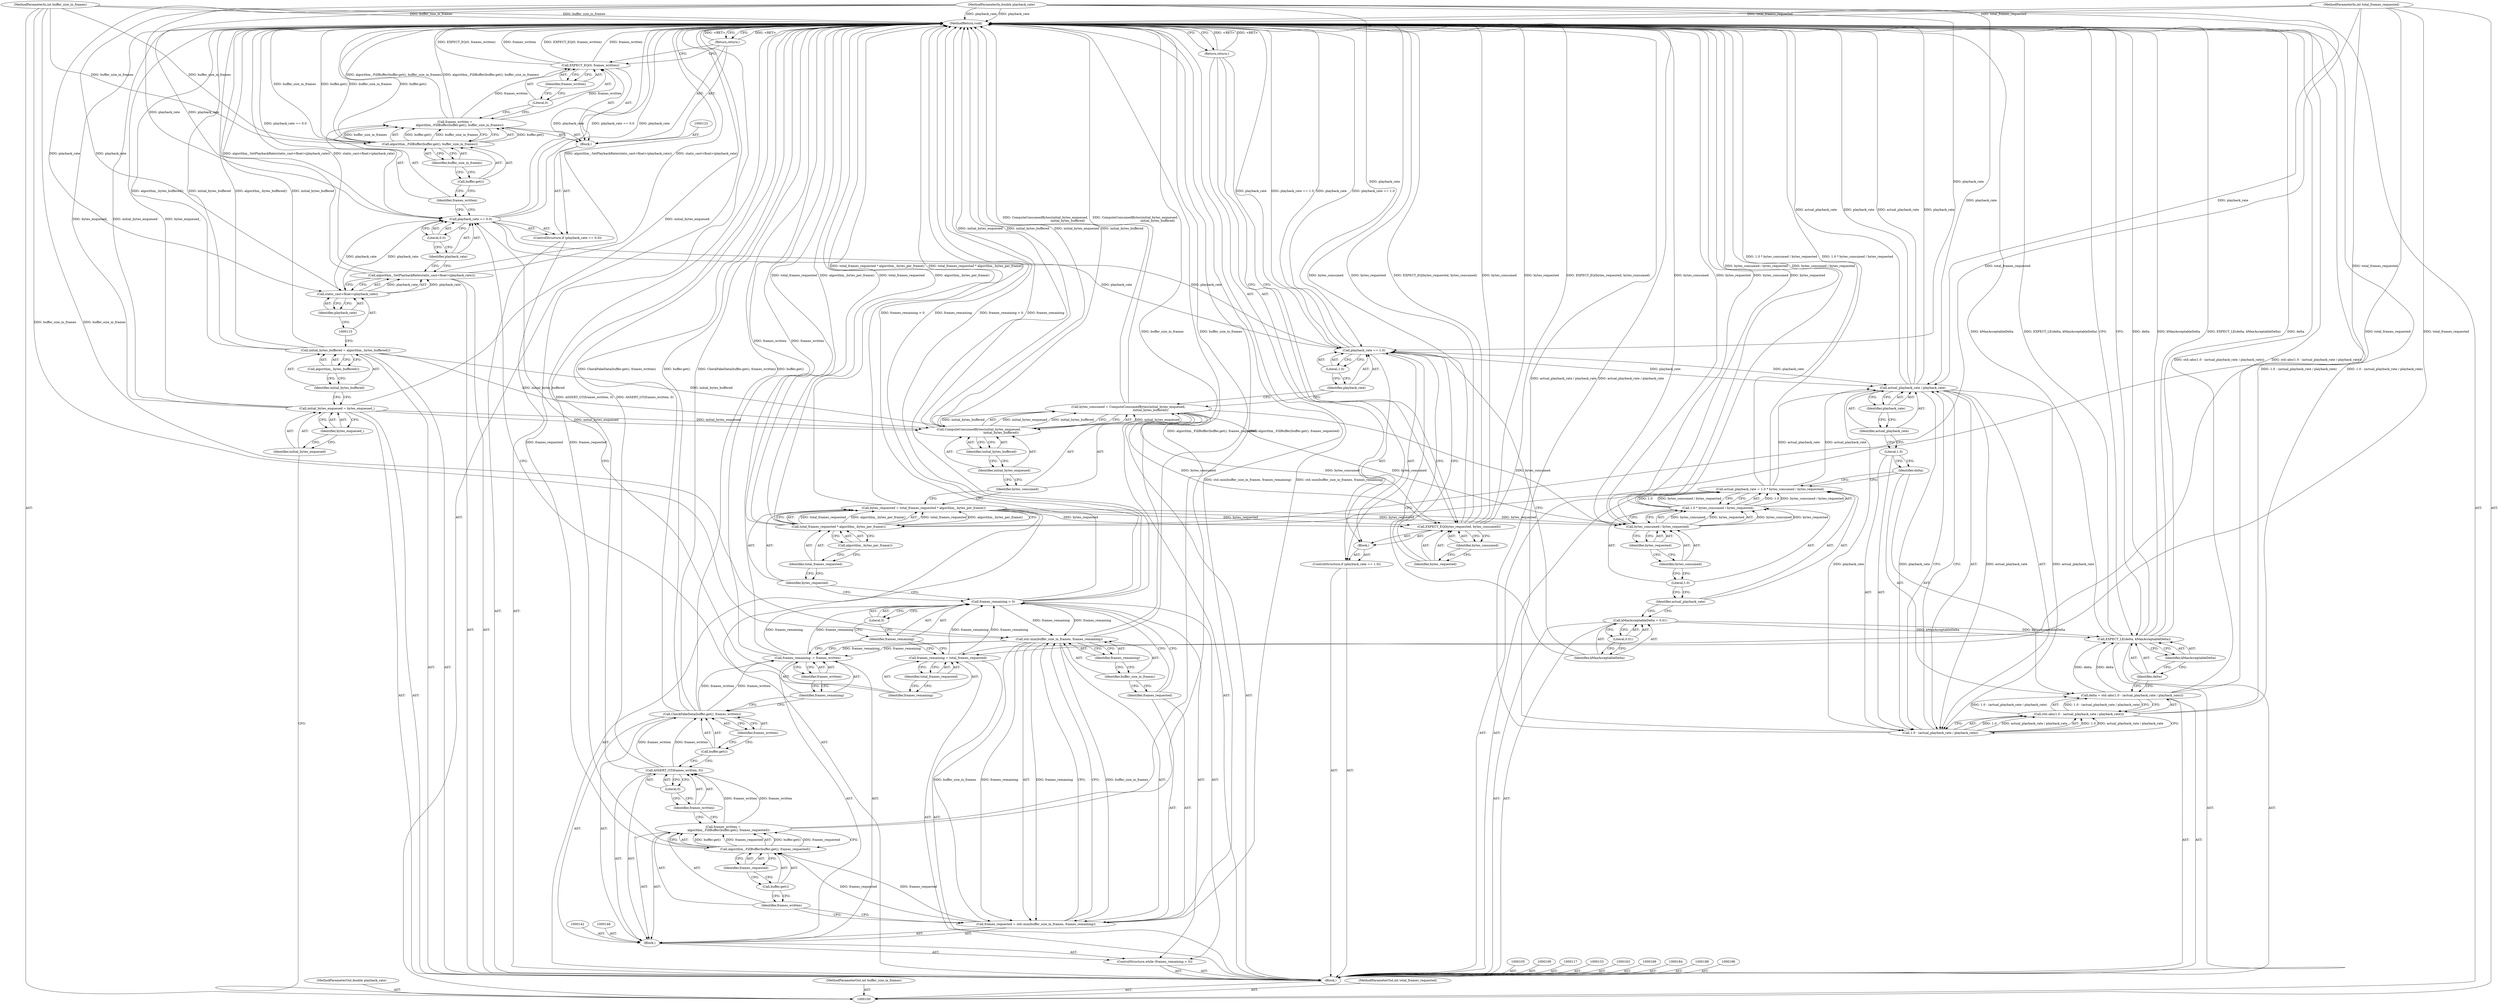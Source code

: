 digraph "0_Chrome_802ecdb9cee0d66fe546bdf24e98150f8f716ad8_8" {
"1000208" [label="(MethodReturn,void)"];
"1000101" [label="(MethodParameterIn,double playback_rate)"];
"1000308" [label="(MethodParameterOut,double playback_rate)"];
"1000121" [label="(Literal,0.0)"];
"1000118" [label="(ControlStructure,if (playback_rate == 0.0))"];
"1000119" [label="(Call,playback_rate == 0.0)"];
"1000120" [label="(Identifier,playback_rate)"];
"1000124" [label="(Call,frames_written =\n          algorithm_.FillBuffer(buffer.get(), buffer_size_in_frames))"];
"1000125" [label="(Identifier,frames_written)"];
"1000122" [label="(Block,)"];
"1000126" [label="(Call,algorithm_.FillBuffer(buffer.get(), buffer_size_in_frames))"];
"1000127" [label="(Call,buffer.get())"];
"1000128" [label="(Identifier,buffer_size_in_frames)"];
"1000130" [label="(Literal,0)"];
"1000131" [label="(Identifier,frames_written)"];
"1000129" [label="(Call,EXPECT_EQ(0, frames_written))"];
"1000132" [label="(Return,return;)"];
"1000136" [label="(Identifier,total_frames_requested)"];
"1000134" [label="(Call,frames_remaining = total_frames_requested)"];
"1000135" [label="(Identifier,frames_remaining)"];
"1000102" [label="(MethodParameterIn,int buffer_size_in_frames)"];
"1000309" [label="(MethodParameterOut,int buffer_size_in_frames)"];
"1000138" [label="(Call,frames_remaining > 0)"];
"1000139" [label="(Identifier,frames_remaining)"];
"1000140" [label="(Literal,0)"];
"1000137" [label="(ControlStructure,while (frames_remaining > 0))"];
"1000143" [label="(Call,frames_requested = std::min(buffer_size_in_frames, frames_remaining))"];
"1000144" [label="(Identifier,frames_requested)"];
"1000145" [label="(Call,std::min(buffer_size_in_frames, frames_remaining))"];
"1000146" [label="(Identifier,buffer_size_in_frames)"];
"1000147" [label="(Identifier,frames_remaining)"];
"1000149" [label="(Call,frames_written =\n           algorithm_.FillBuffer(buffer.get(), frames_requested))"];
"1000150" [label="(Identifier,frames_written)"];
"1000141" [label="(Block,)"];
"1000151" [label="(Call,algorithm_.FillBuffer(buffer.get(), frames_requested))"];
"1000152" [label="(Call,buffer.get())"];
"1000153" [label="(Identifier,frames_requested)"];
"1000155" [label="(Identifier,frames_written)"];
"1000156" [label="(Literal,0)"];
"1000154" [label="(Call,ASSERT_GT(frames_written, 0))"];
"1000158" [label="(Call,buffer.get())"];
"1000159" [label="(Identifier,frames_written)"];
"1000157" [label="(Call,CheckFakeData(buffer.get(), frames_written))"];
"1000162" [label="(Identifier,frames_written)"];
"1000160" [label="(Call,frames_remaining -= frames_written)"];
"1000161" [label="(Identifier,frames_remaining)"];
"1000166" [label="(Call,total_frames_requested * algorithm_.bytes_per_frame())"];
"1000167" [label="(Identifier,total_frames_requested)"];
"1000168" [label="(Call,algorithm_.bytes_per_frame())"];
"1000164" [label="(Call,bytes_requested = total_frames_requested * algorithm_.bytes_per_frame())"];
"1000165" [label="(Identifier,bytes_requested)"];
"1000103" [label="(MethodParameterIn,int total_frames_requested)"];
"1000310" [label="(MethodParameterOut,int total_frames_requested)"];
"1000104" [label="(Block,)"];
"1000172" [label="(Call,ComputeConsumedBytes(initial_bytes_enqueued,\n                                              initial_bytes_buffered))"];
"1000173" [label="(Identifier,initial_bytes_enqueued)"];
"1000170" [label="(Call,bytes_consumed = ComputeConsumedBytes(initial_bytes_enqueued,\n                                              initial_bytes_buffered))"];
"1000171" [label="(Identifier,bytes_consumed)"];
"1000174" [label="(Identifier,initial_bytes_buffered)"];
"1000178" [label="(Literal,1.0)"];
"1000179" [label="(Block,)"];
"1000175" [label="(ControlStructure,if (playback_rate == 1.0))"];
"1000176" [label="(Call,playback_rate == 1.0)"];
"1000177" [label="(Identifier,playback_rate)"];
"1000181" [label="(Identifier,bytes_requested)"];
"1000182" [label="(Identifier,bytes_consumed)"];
"1000180" [label="(Call,EXPECT_EQ(bytes_requested, bytes_consumed))"];
"1000183" [label="(Return,return;)"];
"1000185" [label="(Call,kMaxAcceptableDelta = 0.01)"];
"1000186" [label="(Identifier,kMaxAcceptableDelta)"];
"1000187" [label="(Literal,0.01)"];
"1000189" [label="(Call,actual_playback_rate = 1.0 * bytes_consumed / bytes_requested)"];
"1000190" [label="(Identifier,actual_playback_rate)"];
"1000191" [label="(Call,1.0 * bytes_consumed / bytes_requested)"];
"1000192" [label="(Literal,1.0)"];
"1000193" [label="(Call,bytes_consumed / bytes_requested)"];
"1000194" [label="(Identifier,bytes_consumed)"];
"1000195" [label="(Identifier,bytes_requested)"];
"1000108" [label="(Identifier,bytes_enqueued_)"];
"1000106" [label="(Call,initial_bytes_enqueued = bytes_enqueued_)"];
"1000107" [label="(Identifier,initial_bytes_enqueued)"];
"1000197" [label="(Call,delta = std::abs(1.0 - (actual_playback_rate / playback_rate)))"];
"1000198" [label="(Identifier,delta)"];
"1000199" [label="(Call,std::abs(1.0 - (actual_playback_rate / playback_rate)))"];
"1000200" [label="(Call,1.0 - (actual_playback_rate / playback_rate))"];
"1000201" [label="(Literal,1.0)"];
"1000202" [label="(Call,actual_playback_rate / playback_rate)"];
"1000203" [label="(Identifier,actual_playback_rate)"];
"1000204" [label="(Identifier,playback_rate)"];
"1000206" [label="(Identifier,delta)"];
"1000207" [label="(Identifier,kMaxAcceptableDelta)"];
"1000205" [label="(Call,EXPECT_LE(delta, kMaxAcceptableDelta))"];
"1000112" [label="(Call,algorithm_.bytes_buffered())"];
"1000110" [label="(Call,initial_bytes_buffered = algorithm_.bytes_buffered())"];
"1000111" [label="(Identifier,initial_bytes_buffered)"];
"1000114" [label="(Call,static_cast<float>(playback_rate))"];
"1000113" [label="(Call,algorithm_.SetPlaybackRate(static_cast<float>(playback_rate)))"];
"1000116" [label="(Identifier,playback_rate)"];
"1000208" -> "1000100"  [label="AST: "];
"1000208" -> "1000132"  [label="CFG: "];
"1000208" -> "1000183"  [label="CFG: "];
"1000208" -> "1000205"  [label="CFG: "];
"1000132" -> "1000208"  [label="DDG: <RET>"];
"1000180" -> "1000208"  [label="DDG: bytes_consumed"];
"1000180" -> "1000208"  [label="DDG: bytes_requested"];
"1000180" -> "1000208"  [label="DDG: EXPECT_EQ(bytes_requested, bytes_consumed)"];
"1000170" -> "1000208"  [label="DDG: ComputeConsumedBytes(initial_bytes_enqueued,\n                                              initial_bytes_buffered)"];
"1000193" -> "1000208"  [label="DDG: bytes_consumed"];
"1000193" -> "1000208"  [label="DDG: bytes_requested"];
"1000106" -> "1000208"  [label="DDG: bytes_enqueued_"];
"1000106" -> "1000208"  [label="DDG: initial_bytes_enqueued"];
"1000154" -> "1000208"  [label="DDG: ASSERT_GT(frames_written, 0)"];
"1000110" -> "1000208"  [label="DDG: initial_bytes_buffered"];
"1000110" -> "1000208"  [label="DDG: algorithm_.bytes_buffered()"];
"1000166" -> "1000208"  [label="DDG: algorithm_.bytes_per_frame()"];
"1000166" -> "1000208"  [label="DDG: total_frames_requested"];
"1000124" -> "1000208"  [label="DDG: algorithm_.FillBuffer(buffer.get(), buffer_size_in_frames)"];
"1000149" -> "1000208"  [label="DDG: algorithm_.FillBuffer(buffer.get(), frames_requested)"];
"1000199" -> "1000208"  [label="DDG: 1.0 - (actual_playback_rate / playback_rate)"];
"1000157" -> "1000208"  [label="DDG: CheckFakeData(buffer.get(), frames_written)"];
"1000157" -> "1000208"  [label="DDG: buffer.get()"];
"1000113" -> "1000208"  [label="DDG: static_cast<float>(playback_rate)"];
"1000113" -> "1000208"  [label="DDG: algorithm_.SetPlaybackRate(static_cast<float>(playback_rate))"];
"1000205" -> "1000208"  [label="DDG: delta"];
"1000205" -> "1000208"  [label="DDG: kMaxAcceptableDelta"];
"1000205" -> "1000208"  [label="DDG: EXPECT_LE(delta, kMaxAcceptableDelta)"];
"1000138" -> "1000208"  [label="DDG: frames_remaining"];
"1000138" -> "1000208"  [label="DDG: frames_remaining > 0"];
"1000164" -> "1000208"  [label="DDG: total_frames_requested * algorithm_.bytes_per_frame()"];
"1000129" -> "1000208"  [label="DDG: EXPECT_EQ(0, frames_written)"];
"1000129" -> "1000208"  [label="DDG: frames_written"];
"1000103" -> "1000208"  [label="DDG: total_frames_requested"];
"1000189" -> "1000208"  [label="DDG: 1.0 * bytes_consumed / bytes_requested"];
"1000202" -> "1000208"  [label="DDG: actual_playback_rate"];
"1000202" -> "1000208"  [label="DDG: playback_rate"];
"1000176" -> "1000208"  [label="DDG: playback_rate == 1.0"];
"1000176" -> "1000208"  [label="DDG: playback_rate"];
"1000126" -> "1000208"  [label="DDG: buffer.get()"];
"1000126" -> "1000208"  [label="DDG: buffer_size_in_frames"];
"1000151" -> "1000208"  [label="DDG: frames_requested"];
"1000102" -> "1000208"  [label="DDG: buffer_size_in_frames"];
"1000197" -> "1000208"  [label="DDG: std::abs(1.0 - (actual_playback_rate / playback_rate))"];
"1000191" -> "1000208"  [label="DDG: bytes_consumed / bytes_requested"];
"1000101" -> "1000208"  [label="DDG: playback_rate"];
"1000119" -> "1000208"  [label="DDG: playback_rate"];
"1000119" -> "1000208"  [label="DDG: playback_rate == 0.0"];
"1000172" -> "1000208"  [label="DDG: initial_bytes_enqueued"];
"1000172" -> "1000208"  [label="DDG: initial_bytes_buffered"];
"1000143" -> "1000208"  [label="DDG: std::min(buffer_size_in_frames, frames_remaining)"];
"1000160" -> "1000208"  [label="DDG: frames_written"];
"1000145" -> "1000208"  [label="DDG: buffer_size_in_frames"];
"1000200" -> "1000208"  [label="DDG: actual_playback_rate / playback_rate"];
"1000183" -> "1000208"  [label="DDG: <RET>"];
"1000101" -> "1000100"  [label="AST: "];
"1000101" -> "1000208"  [label="DDG: playback_rate"];
"1000101" -> "1000114"  [label="DDG: playback_rate"];
"1000101" -> "1000119"  [label="DDG: playback_rate"];
"1000101" -> "1000176"  [label="DDG: playback_rate"];
"1000101" -> "1000202"  [label="DDG: playback_rate"];
"1000308" -> "1000100"  [label="AST: "];
"1000121" -> "1000119"  [label="AST: "];
"1000121" -> "1000120"  [label="CFG: "];
"1000119" -> "1000121"  [label="CFG: "];
"1000118" -> "1000104"  [label="AST: "];
"1000119" -> "1000118"  [label="AST: "];
"1000122" -> "1000118"  [label="AST: "];
"1000119" -> "1000118"  [label="AST: "];
"1000119" -> "1000121"  [label="CFG: "];
"1000120" -> "1000119"  [label="AST: "];
"1000121" -> "1000119"  [label="AST: "];
"1000125" -> "1000119"  [label="CFG: "];
"1000135" -> "1000119"  [label="CFG: "];
"1000119" -> "1000208"  [label="DDG: playback_rate"];
"1000119" -> "1000208"  [label="DDG: playback_rate == 0.0"];
"1000114" -> "1000119"  [label="DDG: playback_rate"];
"1000101" -> "1000119"  [label="DDG: playback_rate"];
"1000119" -> "1000176"  [label="DDG: playback_rate"];
"1000120" -> "1000119"  [label="AST: "];
"1000120" -> "1000113"  [label="CFG: "];
"1000121" -> "1000120"  [label="CFG: "];
"1000124" -> "1000122"  [label="AST: "];
"1000124" -> "1000126"  [label="CFG: "];
"1000125" -> "1000124"  [label="AST: "];
"1000126" -> "1000124"  [label="AST: "];
"1000130" -> "1000124"  [label="CFG: "];
"1000124" -> "1000208"  [label="DDG: algorithm_.FillBuffer(buffer.get(), buffer_size_in_frames)"];
"1000126" -> "1000124"  [label="DDG: buffer.get()"];
"1000126" -> "1000124"  [label="DDG: buffer_size_in_frames"];
"1000124" -> "1000129"  [label="DDG: frames_written"];
"1000125" -> "1000124"  [label="AST: "];
"1000125" -> "1000119"  [label="CFG: "];
"1000127" -> "1000125"  [label="CFG: "];
"1000122" -> "1000118"  [label="AST: "];
"1000123" -> "1000122"  [label="AST: "];
"1000124" -> "1000122"  [label="AST: "];
"1000129" -> "1000122"  [label="AST: "];
"1000132" -> "1000122"  [label="AST: "];
"1000126" -> "1000124"  [label="AST: "];
"1000126" -> "1000128"  [label="CFG: "];
"1000127" -> "1000126"  [label="AST: "];
"1000128" -> "1000126"  [label="AST: "];
"1000124" -> "1000126"  [label="CFG: "];
"1000126" -> "1000208"  [label="DDG: buffer.get()"];
"1000126" -> "1000208"  [label="DDG: buffer_size_in_frames"];
"1000126" -> "1000124"  [label="DDG: buffer.get()"];
"1000126" -> "1000124"  [label="DDG: buffer_size_in_frames"];
"1000102" -> "1000126"  [label="DDG: buffer_size_in_frames"];
"1000127" -> "1000126"  [label="AST: "];
"1000127" -> "1000125"  [label="CFG: "];
"1000128" -> "1000127"  [label="CFG: "];
"1000128" -> "1000126"  [label="AST: "];
"1000128" -> "1000127"  [label="CFG: "];
"1000126" -> "1000128"  [label="CFG: "];
"1000130" -> "1000129"  [label="AST: "];
"1000130" -> "1000124"  [label="CFG: "];
"1000131" -> "1000130"  [label="CFG: "];
"1000131" -> "1000129"  [label="AST: "];
"1000131" -> "1000130"  [label="CFG: "];
"1000129" -> "1000131"  [label="CFG: "];
"1000129" -> "1000122"  [label="AST: "];
"1000129" -> "1000131"  [label="CFG: "];
"1000130" -> "1000129"  [label="AST: "];
"1000131" -> "1000129"  [label="AST: "];
"1000132" -> "1000129"  [label="CFG: "];
"1000129" -> "1000208"  [label="DDG: EXPECT_EQ(0, frames_written)"];
"1000129" -> "1000208"  [label="DDG: frames_written"];
"1000124" -> "1000129"  [label="DDG: frames_written"];
"1000132" -> "1000122"  [label="AST: "];
"1000132" -> "1000129"  [label="CFG: "];
"1000208" -> "1000132"  [label="CFG: "];
"1000132" -> "1000208"  [label="DDG: <RET>"];
"1000136" -> "1000134"  [label="AST: "];
"1000136" -> "1000135"  [label="CFG: "];
"1000134" -> "1000136"  [label="CFG: "];
"1000134" -> "1000104"  [label="AST: "];
"1000134" -> "1000136"  [label="CFG: "];
"1000135" -> "1000134"  [label="AST: "];
"1000136" -> "1000134"  [label="AST: "];
"1000139" -> "1000134"  [label="CFG: "];
"1000103" -> "1000134"  [label="DDG: total_frames_requested"];
"1000134" -> "1000138"  [label="DDG: frames_remaining"];
"1000135" -> "1000134"  [label="AST: "];
"1000135" -> "1000119"  [label="CFG: "];
"1000136" -> "1000135"  [label="CFG: "];
"1000102" -> "1000100"  [label="AST: "];
"1000102" -> "1000208"  [label="DDG: buffer_size_in_frames"];
"1000102" -> "1000126"  [label="DDG: buffer_size_in_frames"];
"1000102" -> "1000145"  [label="DDG: buffer_size_in_frames"];
"1000309" -> "1000100"  [label="AST: "];
"1000138" -> "1000137"  [label="AST: "];
"1000138" -> "1000140"  [label="CFG: "];
"1000139" -> "1000138"  [label="AST: "];
"1000140" -> "1000138"  [label="AST: "];
"1000144" -> "1000138"  [label="CFG: "];
"1000165" -> "1000138"  [label="CFG: "];
"1000138" -> "1000208"  [label="DDG: frames_remaining"];
"1000138" -> "1000208"  [label="DDG: frames_remaining > 0"];
"1000134" -> "1000138"  [label="DDG: frames_remaining"];
"1000160" -> "1000138"  [label="DDG: frames_remaining"];
"1000138" -> "1000145"  [label="DDG: frames_remaining"];
"1000139" -> "1000138"  [label="AST: "];
"1000139" -> "1000160"  [label="CFG: "];
"1000139" -> "1000134"  [label="CFG: "];
"1000140" -> "1000139"  [label="CFG: "];
"1000140" -> "1000138"  [label="AST: "];
"1000140" -> "1000139"  [label="CFG: "];
"1000138" -> "1000140"  [label="CFG: "];
"1000137" -> "1000104"  [label="AST: "];
"1000138" -> "1000137"  [label="AST: "];
"1000141" -> "1000137"  [label="AST: "];
"1000143" -> "1000141"  [label="AST: "];
"1000143" -> "1000145"  [label="CFG: "];
"1000144" -> "1000143"  [label="AST: "];
"1000145" -> "1000143"  [label="AST: "];
"1000150" -> "1000143"  [label="CFG: "];
"1000143" -> "1000208"  [label="DDG: std::min(buffer_size_in_frames, frames_remaining)"];
"1000145" -> "1000143"  [label="DDG: buffer_size_in_frames"];
"1000145" -> "1000143"  [label="DDG: frames_remaining"];
"1000143" -> "1000151"  [label="DDG: frames_requested"];
"1000144" -> "1000143"  [label="AST: "];
"1000144" -> "1000138"  [label="CFG: "];
"1000146" -> "1000144"  [label="CFG: "];
"1000145" -> "1000143"  [label="AST: "];
"1000145" -> "1000147"  [label="CFG: "];
"1000146" -> "1000145"  [label="AST: "];
"1000147" -> "1000145"  [label="AST: "];
"1000143" -> "1000145"  [label="CFG: "];
"1000145" -> "1000208"  [label="DDG: buffer_size_in_frames"];
"1000145" -> "1000143"  [label="DDG: buffer_size_in_frames"];
"1000145" -> "1000143"  [label="DDG: frames_remaining"];
"1000102" -> "1000145"  [label="DDG: buffer_size_in_frames"];
"1000138" -> "1000145"  [label="DDG: frames_remaining"];
"1000145" -> "1000160"  [label="DDG: frames_remaining"];
"1000146" -> "1000145"  [label="AST: "];
"1000146" -> "1000144"  [label="CFG: "];
"1000147" -> "1000146"  [label="CFG: "];
"1000147" -> "1000145"  [label="AST: "];
"1000147" -> "1000146"  [label="CFG: "];
"1000145" -> "1000147"  [label="CFG: "];
"1000149" -> "1000141"  [label="AST: "];
"1000149" -> "1000151"  [label="CFG: "];
"1000150" -> "1000149"  [label="AST: "];
"1000151" -> "1000149"  [label="AST: "];
"1000155" -> "1000149"  [label="CFG: "];
"1000149" -> "1000208"  [label="DDG: algorithm_.FillBuffer(buffer.get(), frames_requested)"];
"1000151" -> "1000149"  [label="DDG: buffer.get()"];
"1000151" -> "1000149"  [label="DDG: frames_requested"];
"1000149" -> "1000154"  [label="DDG: frames_written"];
"1000150" -> "1000149"  [label="AST: "];
"1000150" -> "1000143"  [label="CFG: "];
"1000152" -> "1000150"  [label="CFG: "];
"1000141" -> "1000137"  [label="AST: "];
"1000142" -> "1000141"  [label="AST: "];
"1000143" -> "1000141"  [label="AST: "];
"1000148" -> "1000141"  [label="AST: "];
"1000149" -> "1000141"  [label="AST: "];
"1000154" -> "1000141"  [label="AST: "];
"1000157" -> "1000141"  [label="AST: "];
"1000160" -> "1000141"  [label="AST: "];
"1000151" -> "1000149"  [label="AST: "];
"1000151" -> "1000153"  [label="CFG: "];
"1000152" -> "1000151"  [label="AST: "];
"1000153" -> "1000151"  [label="AST: "];
"1000149" -> "1000151"  [label="CFG: "];
"1000151" -> "1000208"  [label="DDG: frames_requested"];
"1000151" -> "1000149"  [label="DDG: buffer.get()"];
"1000151" -> "1000149"  [label="DDG: frames_requested"];
"1000143" -> "1000151"  [label="DDG: frames_requested"];
"1000152" -> "1000151"  [label="AST: "];
"1000152" -> "1000150"  [label="CFG: "];
"1000153" -> "1000152"  [label="CFG: "];
"1000153" -> "1000151"  [label="AST: "];
"1000153" -> "1000152"  [label="CFG: "];
"1000151" -> "1000153"  [label="CFG: "];
"1000155" -> "1000154"  [label="AST: "];
"1000155" -> "1000149"  [label="CFG: "];
"1000156" -> "1000155"  [label="CFG: "];
"1000156" -> "1000154"  [label="AST: "];
"1000156" -> "1000155"  [label="CFG: "];
"1000154" -> "1000156"  [label="CFG: "];
"1000154" -> "1000141"  [label="AST: "];
"1000154" -> "1000156"  [label="CFG: "];
"1000155" -> "1000154"  [label="AST: "];
"1000156" -> "1000154"  [label="AST: "];
"1000158" -> "1000154"  [label="CFG: "];
"1000154" -> "1000208"  [label="DDG: ASSERT_GT(frames_written, 0)"];
"1000149" -> "1000154"  [label="DDG: frames_written"];
"1000154" -> "1000157"  [label="DDG: frames_written"];
"1000158" -> "1000157"  [label="AST: "];
"1000158" -> "1000154"  [label="CFG: "];
"1000159" -> "1000158"  [label="CFG: "];
"1000159" -> "1000157"  [label="AST: "];
"1000159" -> "1000158"  [label="CFG: "];
"1000157" -> "1000159"  [label="CFG: "];
"1000157" -> "1000141"  [label="AST: "];
"1000157" -> "1000159"  [label="CFG: "];
"1000158" -> "1000157"  [label="AST: "];
"1000159" -> "1000157"  [label="AST: "];
"1000161" -> "1000157"  [label="CFG: "];
"1000157" -> "1000208"  [label="DDG: CheckFakeData(buffer.get(), frames_written)"];
"1000157" -> "1000208"  [label="DDG: buffer.get()"];
"1000154" -> "1000157"  [label="DDG: frames_written"];
"1000157" -> "1000160"  [label="DDG: frames_written"];
"1000162" -> "1000160"  [label="AST: "];
"1000162" -> "1000161"  [label="CFG: "];
"1000160" -> "1000162"  [label="CFG: "];
"1000160" -> "1000141"  [label="AST: "];
"1000160" -> "1000162"  [label="CFG: "];
"1000161" -> "1000160"  [label="AST: "];
"1000162" -> "1000160"  [label="AST: "];
"1000139" -> "1000160"  [label="CFG: "];
"1000160" -> "1000208"  [label="DDG: frames_written"];
"1000160" -> "1000138"  [label="DDG: frames_remaining"];
"1000157" -> "1000160"  [label="DDG: frames_written"];
"1000145" -> "1000160"  [label="DDG: frames_remaining"];
"1000161" -> "1000160"  [label="AST: "];
"1000161" -> "1000157"  [label="CFG: "];
"1000162" -> "1000161"  [label="CFG: "];
"1000166" -> "1000164"  [label="AST: "];
"1000166" -> "1000168"  [label="CFG: "];
"1000167" -> "1000166"  [label="AST: "];
"1000168" -> "1000166"  [label="AST: "];
"1000164" -> "1000166"  [label="CFG: "];
"1000166" -> "1000208"  [label="DDG: algorithm_.bytes_per_frame()"];
"1000166" -> "1000208"  [label="DDG: total_frames_requested"];
"1000166" -> "1000164"  [label="DDG: total_frames_requested"];
"1000166" -> "1000164"  [label="DDG: algorithm_.bytes_per_frame()"];
"1000103" -> "1000166"  [label="DDG: total_frames_requested"];
"1000167" -> "1000166"  [label="AST: "];
"1000167" -> "1000165"  [label="CFG: "];
"1000168" -> "1000167"  [label="CFG: "];
"1000168" -> "1000166"  [label="AST: "];
"1000168" -> "1000167"  [label="CFG: "];
"1000166" -> "1000168"  [label="CFG: "];
"1000164" -> "1000104"  [label="AST: "];
"1000164" -> "1000166"  [label="CFG: "];
"1000165" -> "1000164"  [label="AST: "];
"1000166" -> "1000164"  [label="AST: "];
"1000171" -> "1000164"  [label="CFG: "];
"1000164" -> "1000208"  [label="DDG: total_frames_requested * algorithm_.bytes_per_frame()"];
"1000166" -> "1000164"  [label="DDG: total_frames_requested"];
"1000166" -> "1000164"  [label="DDG: algorithm_.bytes_per_frame()"];
"1000164" -> "1000180"  [label="DDG: bytes_requested"];
"1000164" -> "1000193"  [label="DDG: bytes_requested"];
"1000165" -> "1000164"  [label="AST: "];
"1000165" -> "1000138"  [label="CFG: "];
"1000167" -> "1000165"  [label="CFG: "];
"1000103" -> "1000100"  [label="AST: "];
"1000103" -> "1000208"  [label="DDG: total_frames_requested"];
"1000103" -> "1000134"  [label="DDG: total_frames_requested"];
"1000103" -> "1000166"  [label="DDG: total_frames_requested"];
"1000310" -> "1000100"  [label="AST: "];
"1000104" -> "1000100"  [label="AST: "];
"1000105" -> "1000104"  [label="AST: "];
"1000106" -> "1000104"  [label="AST: "];
"1000109" -> "1000104"  [label="AST: "];
"1000110" -> "1000104"  [label="AST: "];
"1000113" -> "1000104"  [label="AST: "];
"1000117" -> "1000104"  [label="AST: "];
"1000118" -> "1000104"  [label="AST: "];
"1000133" -> "1000104"  [label="AST: "];
"1000134" -> "1000104"  [label="AST: "];
"1000137" -> "1000104"  [label="AST: "];
"1000163" -> "1000104"  [label="AST: "];
"1000164" -> "1000104"  [label="AST: "];
"1000169" -> "1000104"  [label="AST: "];
"1000170" -> "1000104"  [label="AST: "];
"1000175" -> "1000104"  [label="AST: "];
"1000184" -> "1000104"  [label="AST: "];
"1000185" -> "1000104"  [label="AST: "];
"1000188" -> "1000104"  [label="AST: "];
"1000189" -> "1000104"  [label="AST: "];
"1000196" -> "1000104"  [label="AST: "];
"1000197" -> "1000104"  [label="AST: "];
"1000205" -> "1000104"  [label="AST: "];
"1000172" -> "1000170"  [label="AST: "];
"1000172" -> "1000174"  [label="CFG: "];
"1000173" -> "1000172"  [label="AST: "];
"1000174" -> "1000172"  [label="AST: "];
"1000170" -> "1000172"  [label="CFG: "];
"1000172" -> "1000208"  [label="DDG: initial_bytes_enqueued"];
"1000172" -> "1000208"  [label="DDG: initial_bytes_buffered"];
"1000172" -> "1000170"  [label="DDG: initial_bytes_enqueued"];
"1000172" -> "1000170"  [label="DDG: initial_bytes_buffered"];
"1000106" -> "1000172"  [label="DDG: initial_bytes_enqueued"];
"1000110" -> "1000172"  [label="DDG: initial_bytes_buffered"];
"1000173" -> "1000172"  [label="AST: "];
"1000173" -> "1000171"  [label="CFG: "];
"1000174" -> "1000173"  [label="CFG: "];
"1000170" -> "1000104"  [label="AST: "];
"1000170" -> "1000172"  [label="CFG: "];
"1000171" -> "1000170"  [label="AST: "];
"1000172" -> "1000170"  [label="AST: "];
"1000177" -> "1000170"  [label="CFG: "];
"1000170" -> "1000208"  [label="DDG: ComputeConsumedBytes(initial_bytes_enqueued,\n                                              initial_bytes_buffered)"];
"1000172" -> "1000170"  [label="DDG: initial_bytes_enqueued"];
"1000172" -> "1000170"  [label="DDG: initial_bytes_buffered"];
"1000170" -> "1000180"  [label="DDG: bytes_consumed"];
"1000170" -> "1000193"  [label="DDG: bytes_consumed"];
"1000171" -> "1000170"  [label="AST: "];
"1000171" -> "1000164"  [label="CFG: "];
"1000173" -> "1000171"  [label="CFG: "];
"1000174" -> "1000172"  [label="AST: "];
"1000174" -> "1000173"  [label="CFG: "];
"1000172" -> "1000174"  [label="CFG: "];
"1000178" -> "1000176"  [label="AST: "];
"1000178" -> "1000177"  [label="CFG: "];
"1000176" -> "1000178"  [label="CFG: "];
"1000179" -> "1000175"  [label="AST: "];
"1000180" -> "1000179"  [label="AST: "];
"1000183" -> "1000179"  [label="AST: "];
"1000175" -> "1000104"  [label="AST: "];
"1000176" -> "1000175"  [label="AST: "];
"1000179" -> "1000175"  [label="AST: "];
"1000176" -> "1000175"  [label="AST: "];
"1000176" -> "1000178"  [label="CFG: "];
"1000177" -> "1000176"  [label="AST: "];
"1000178" -> "1000176"  [label="AST: "];
"1000181" -> "1000176"  [label="CFG: "];
"1000186" -> "1000176"  [label="CFG: "];
"1000176" -> "1000208"  [label="DDG: playback_rate == 1.0"];
"1000176" -> "1000208"  [label="DDG: playback_rate"];
"1000119" -> "1000176"  [label="DDG: playback_rate"];
"1000101" -> "1000176"  [label="DDG: playback_rate"];
"1000176" -> "1000202"  [label="DDG: playback_rate"];
"1000177" -> "1000176"  [label="AST: "];
"1000177" -> "1000170"  [label="CFG: "];
"1000178" -> "1000177"  [label="CFG: "];
"1000181" -> "1000180"  [label="AST: "];
"1000181" -> "1000176"  [label="CFG: "];
"1000182" -> "1000181"  [label="CFG: "];
"1000182" -> "1000180"  [label="AST: "];
"1000182" -> "1000181"  [label="CFG: "];
"1000180" -> "1000182"  [label="CFG: "];
"1000180" -> "1000179"  [label="AST: "];
"1000180" -> "1000182"  [label="CFG: "];
"1000181" -> "1000180"  [label="AST: "];
"1000182" -> "1000180"  [label="AST: "];
"1000183" -> "1000180"  [label="CFG: "];
"1000180" -> "1000208"  [label="DDG: bytes_consumed"];
"1000180" -> "1000208"  [label="DDG: bytes_requested"];
"1000180" -> "1000208"  [label="DDG: EXPECT_EQ(bytes_requested, bytes_consumed)"];
"1000164" -> "1000180"  [label="DDG: bytes_requested"];
"1000170" -> "1000180"  [label="DDG: bytes_consumed"];
"1000183" -> "1000179"  [label="AST: "];
"1000183" -> "1000180"  [label="CFG: "];
"1000208" -> "1000183"  [label="CFG: "];
"1000183" -> "1000208"  [label="DDG: <RET>"];
"1000185" -> "1000104"  [label="AST: "];
"1000185" -> "1000187"  [label="CFG: "];
"1000186" -> "1000185"  [label="AST: "];
"1000187" -> "1000185"  [label="AST: "];
"1000190" -> "1000185"  [label="CFG: "];
"1000185" -> "1000205"  [label="DDG: kMaxAcceptableDelta"];
"1000186" -> "1000185"  [label="AST: "];
"1000186" -> "1000176"  [label="CFG: "];
"1000187" -> "1000186"  [label="CFG: "];
"1000187" -> "1000185"  [label="AST: "];
"1000187" -> "1000186"  [label="CFG: "];
"1000185" -> "1000187"  [label="CFG: "];
"1000189" -> "1000104"  [label="AST: "];
"1000189" -> "1000191"  [label="CFG: "];
"1000190" -> "1000189"  [label="AST: "];
"1000191" -> "1000189"  [label="AST: "];
"1000198" -> "1000189"  [label="CFG: "];
"1000189" -> "1000208"  [label="DDG: 1.0 * bytes_consumed / bytes_requested"];
"1000191" -> "1000189"  [label="DDG: 1.0"];
"1000191" -> "1000189"  [label="DDG: bytes_consumed / bytes_requested"];
"1000189" -> "1000202"  [label="DDG: actual_playback_rate"];
"1000190" -> "1000189"  [label="AST: "];
"1000190" -> "1000185"  [label="CFG: "];
"1000192" -> "1000190"  [label="CFG: "];
"1000191" -> "1000189"  [label="AST: "];
"1000191" -> "1000193"  [label="CFG: "];
"1000192" -> "1000191"  [label="AST: "];
"1000193" -> "1000191"  [label="AST: "];
"1000189" -> "1000191"  [label="CFG: "];
"1000191" -> "1000208"  [label="DDG: bytes_consumed / bytes_requested"];
"1000191" -> "1000189"  [label="DDG: 1.0"];
"1000191" -> "1000189"  [label="DDG: bytes_consumed / bytes_requested"];
"1000193" -> "1000191"  [label="DDG: bytes_consumed"];
"1000193" -> "1000191"  [label="DDG: bytes_requested"];
"1000192" -> "1000191"  [label="AST: "];
"1000192" -> "1000190"  [label="CFG: "];
"1000194" -> "1000192"  [label="CFG: "];
"1000193" -> "1000191"  [label="AST: "];
"1000193" -> "1000195"  [label="CFG: "];
"1000194" -> "1000193"  [label="AST: "];
"1000195" -> "1000193"  [label="AST: "];
"1000191" -> "1000193"  [label="CFG: "];
"1000193" -> "1000208"  [label="DDG: bytes_consumed"];
"1000193" -> "1000208"  [label="DDG: bytes_requested"];
"1000193" -> "1000191"  [label="DDG: bytes_consumed"];
"1000193" -> "1000191"  [label="DDG: bytes_requested"];
"1000170" -> "1000193"  [label="DDG: bytes_consumed"];
"1000164" -> "1000193"  [label="DDG: bytes_requested"];
"1000194" -> "1000193"  [label="AST: "];
"1000194" -> "1000192"  [label="CFG: "];
"1000195" -> "1000194"  [label="CFG: "];
"1000195" -> "1000193"  [label="AST: "];
"1000195" -> "1000194"  [label="CFG: "];
"1000193" -> "1000195"  [label="CFG: "];
"1000108" -> "1000106"  [label="AST: "];
"1000108" -> "1000107"  [label="CFG: "];
"1000106" -> "1000108"  [label="CFG: "];
"1000106" -> "1000104"  [label="AST: "];
"1000106" -> "1000108"  [label="CFG: "];
"1000107" -> "1000106"  [label="AST: "];
"1000108" -> "1000106"  [label="AST: "];
"1000111" -> "1000106"  [label="CFG: "];
"1000106" -> "1000208"  [label="DDG: bytes_enqueued_"];
"1000106" -> "1000208"  [label="DDG: initial_bytes_enqueued"];
"1000106" -> "1000172"  [label="DDG: initial_bytes_enqueued"];
"1000107" -> "1000106"  [label="AST: "];
"1000107" -> "1000100"  [label="CFG: "];
"1000108" -> "1000107"  [label="CFG: "];
"1000197" -> "1000104"  [label="AST: "];
"1000197" -> "1000199"  [label="CFG: "];
"1000198" -> "1000197"  [label="AST: "];
"1000199" -> "1000197"  [label="AST: "];
"1000206" -> "1000197"  [label="CFG: "];
"1000197" -> "1000208"  [label="DDG: std::abs(1.0 - (actual_playback_rate / playback_rate))"];
"1000199" -> "1000197"  [label="DDG: 1.0 - (actual_playback_rate / playback_rate)"];
"1000197" -> "1000205"  [label="DDG: delta"];
"1000198" -> "1000197"  [label="AST: "];
"1000198" -> "1000189"  [label="CFG: "];
"1000201" -> "1000198"  [label="CFG: "];
"1000199" -> "1000197"  [label="AST: "];
"1000199" -> "1000200"  [label="CFG: "];
"1000200" -> "1000199"  [label="AST: "];
"1000197" -> "1000199"  [label="CFG: "];
"1000199" -> "1000208"  [label="DDG: 1.0 - (actual_playback_rate / playback_rate)"];
"1000199" -> "1000197"  [label="DDG: 1.0 - (actual_playback_rate / playback_rate)"];
"1000200" -> "1000199"  [label="DDG: 1.0"];
"1000200" -> "1000199"  [label="DDG: actual_playback_rate / playback_rate"];
"1000200" -> "1000199"  [label="AST: "];
"1000200" -> "1000202"  [label="CFG: "];
"1000201" -> "1000200"  [label="AST: "];
"1000202" -> "1000200"  [label="AST: "];
"1000199" -> "1000200"  [label="CFG: "];
"1000200" -> "1000208"  [label="DDG: actual_playback_rate / playback_rate"];
"1000200" -> "1000199"  [label="DDG: 1.0"];
"1000200" -> "1000199"  [label="DDG: actual_playback_rate / playback_rate"];
"1000202" -> "1000200"  [label="DDG: actual_playback_rate"];
"1000202" -> "1000200"  [label="DDG: playback_rate"];
"1000201" -> "1000200"  [label="AST: "];
"1000201" -> "1000198"  [label="CFG: "];
"1000203" -> "1000201"  [label="CFG: "];
"1000202" -> "1000200"  [label="AST: "];
"1000202" -> "1000204"  [label="CFG: "];
"1000203" -> "1000202"  [label="AST: "];
"1000204" -> "1000202"  [label="AST: "];
"1000200" -> "1000202"  [label="CFG: "];
"1000202" -> "1000208"  [label="DDG: actual_playback_rate"];
"1000202" -> "1000208"  [label="DDG: playback_rate"];
"1000202" -> "1000200"  [label="DDG: actual_playback_rate"];
"1000202" -> "1000200"  [label="DDG: playback_rate"];
"1000189" -> "1000202"  [label="DDG: actual_playback_rate"];
"1000176" -> "1000202"  [label="DDG: playback_rate"];
"1000101" -> "1000202"  [label="DDG: playback_rate"];
"1000203" -> "1000202"  [label="AST: "];
"1000203" -> "1000201"  [label="CFG: "];
"1000204" -> "1000203"  [label="CFG: "];
"1000204" -> "1000202"  [label="AST: "];
"1000204" -> "1000203"  [label="CFG: "];
"1000202" -> "1000204"  [label="CFG: "];
"1000206" -> "1000205"  [label="AST: "];
"1000206" -> "1000197"  [label="CFG: "];
"1000207" -> "1000206"  [label="CFG: "];
"1000207" -> "1000205"  [label="AST: "];
"1000207" -> "1000206"  [label="CFG: "];
"1000205" -> "1000207"  [label="CFG: "];
"1000205" -> "1000104"  [label="AST: "];
"1000205" -> "1000207"  [label="CFG: "];
"1000206" -> "1000205"  [label="AST: "];
"1000207" -> "1000205"  [label="AST: "];
"1000208" -> "1000205"  [label="CFG: "];
"1000205" -> "1000208"  [label="DDG: delta"];
"1000205" -> "1000208"  [label="DDG: kMaxAcceptableDelta"];
"1000205" -> "1000208"  [label="DDG: EXPECT_LE(delta, kMaxAcceptableDelta)"];
"1000197" -> "1000205"  [label="DDG: delta"];
"1000185" -> "1000205"  [label="DDG: kMaxAcceptableDelta"];
"1000112" -> "1000110"  [label="AST: "];
"1000112" -> "1000111"  [label="CFG: "];
"1000110" -> "1000112"  [label="CFG: "];
"1000110" -> "1000104"  [label="AST: "];
"1000110" -> "1000112"  [label="CFG: "];
"1000111" -> "1000110"  [label="AST: "];
"1000112" -> "1000110"  [label="AST: "];
"1000115" -> "1000110"  [label="CFG: "];
"1000110" -> "1000208"  [label="DDG: initial_bytes_buffered"];
"1000110" -> "1000208"  [label="DDG: algorithm_.bytes_buffered()"];
"1000110" -> "1000172"  [label="DDG: initial_bytes_buffered"];
"1000111" -> "1000110"  [label="AST: "];
"1000111" -> "1000106"  [label="CFG: "];
"1000112" -> "1000111"  [label="CFG: "];
"1000114" -> "1000113"  [label="AST: "];
"1000114" -> "1000116"  [label="CFG: "];
"1000115" -> "1000114"  [label="AST: "];
"1000116" -> "1000114"  [label="AST: "];
"1000113" -> "1000114"  [label="CFG: "];
"1000114" -> "1000113"  [label="DDG: playback_rate"];
"1000101" -> "1000114"  [label="DDG: playback_rate"];
"1000114" -> "1000119"  [label="DDG: playback_rate"];
"1000113" -> "1000104"  [label="AST: "];
"1000113" -> "1000114"  [label="CFG: "];
"1000114" -> "1000113"  [label="AST: "];
"1000120" -> "1000113"  [label="CFG: "];
"1000113" -> "1000208"  [label="DDG: static_cast<float>(playback_rate)"];
"1000113" -> "1000208"  [label="DDG: algorithm_.SetPlaybackRate(static_cast<float>(playback_rate))"];
"1000114" -> "1000113"  [label="DDG: playback_rate"];
"1000116" -> "1000114"  [label="AST: "];
"1000116" -> "1000115"  [label="CFG: "];
"1000114" -> "1000116"  [label="CFG: "];
}
